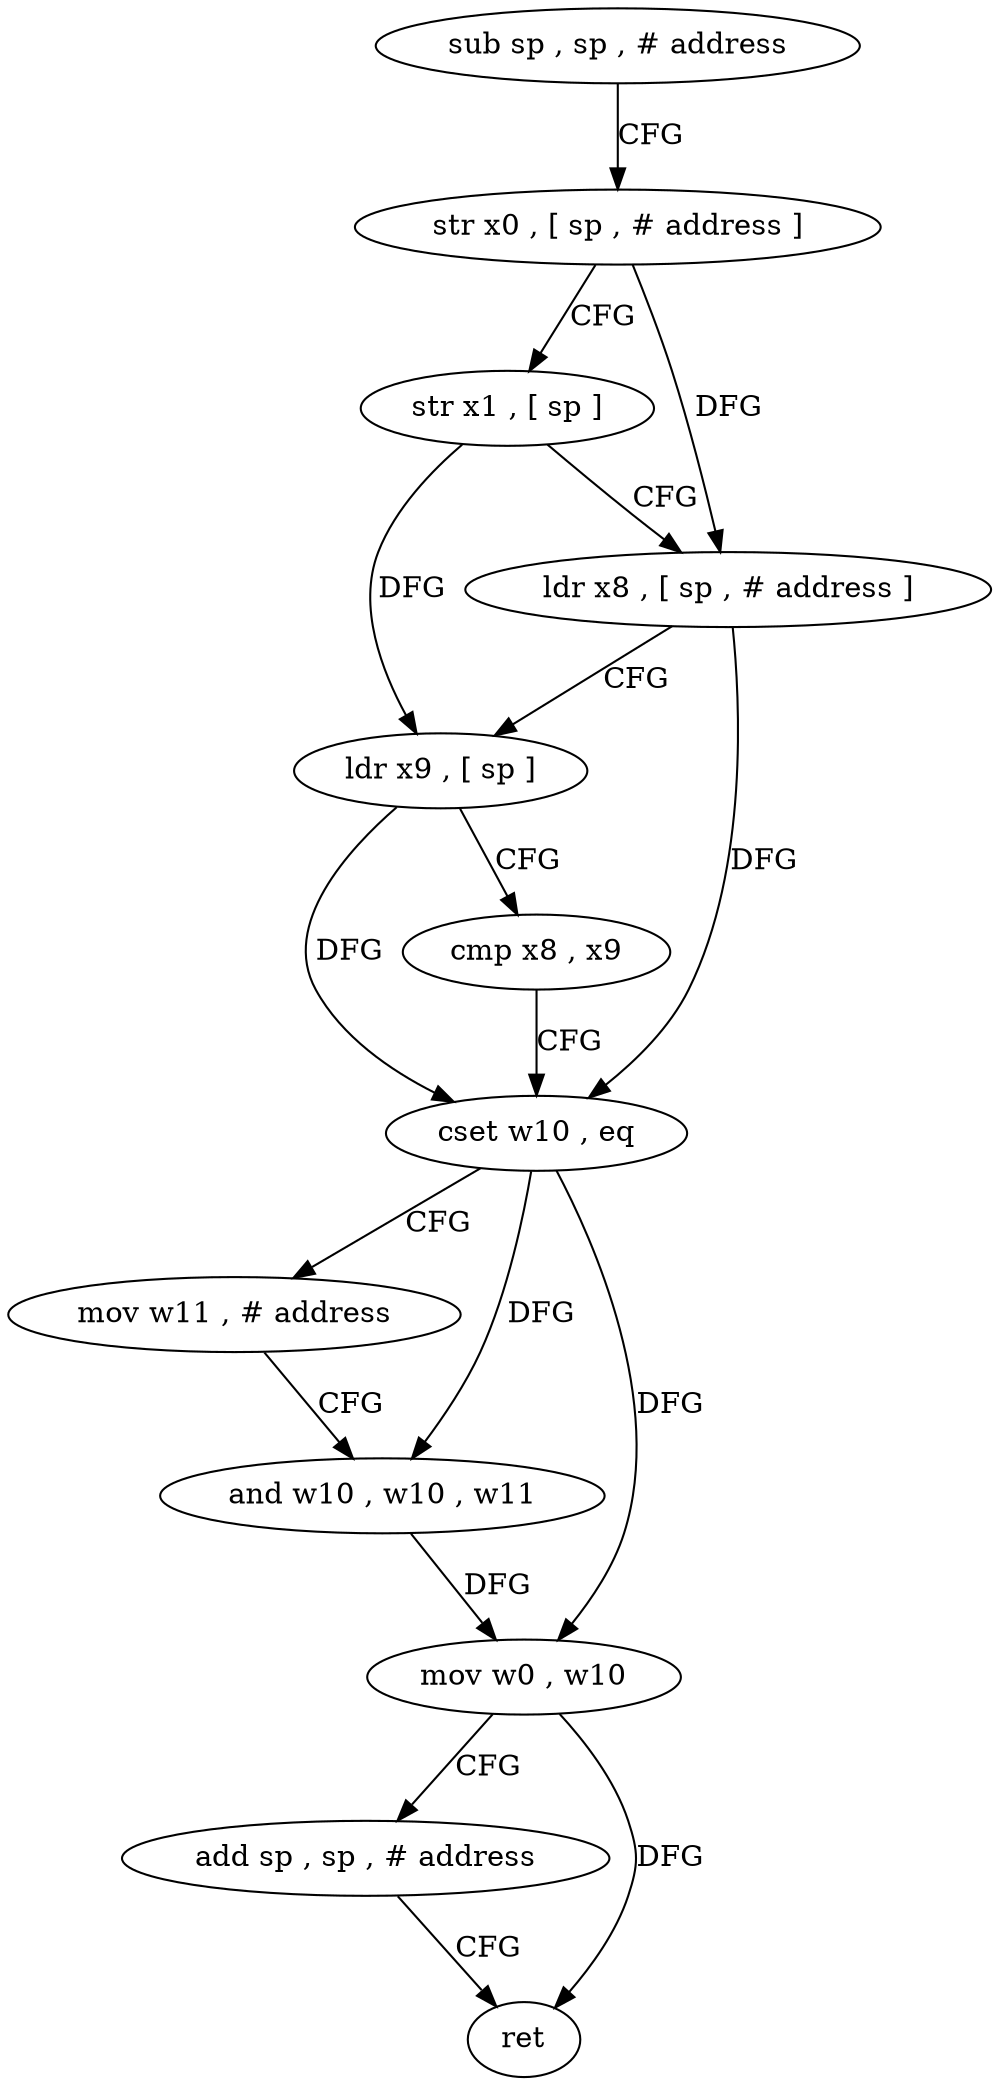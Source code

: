 digraph "func" {
"4234056" [label = "sub sp , sp , # address" ]
"4234060" [label = "str x0 , [ sp , # address ]" ]
"4234064" [label = "str x1 , [ sp ]" ]
"4234068" [label = "ldr x8 , [ sp , # address ]" ]
"4234072" [label = "ldr x9 , [ sp ]" ]
"4234076" [label = "cmp x8 , x9" ]
"4234080" [label = "cset w10 , eq" ]
"4234084" [label = "mov w11 , # address" ]
"4234088" [label = "and w10 , w10 , w11" ]
"4234092" [label = "mov w0 , w10" ]
"4234096" [label = "add sp , sp , # address" ]
"4234100" [label = "ret" ]
"4234056" -> "4234060" [ label = "CFG" ]
"4234060" -> "4234064" [ label = "CFG" ]
"4234060" -> "4234068" [ label = "DFG" ]
"4234064" -> "4234068" [ label = "CFG" ]
"4234064" -> "4234072" [ label = "DFG" ]
"4234068" -> "4234072" [ label = "CFG" ]
"4234068" -> "4234080" [ label = "DFG" ]
"4234072" -> "4234076" [ label = "CFG" ]
"4234072" -> "4234080" [ label = "DFG" ]
"4234076" -> "4234080" [ label = "CFG" ]
"4234080" -> "4234084" [ label = "CFG" ]
"4234080" -> "4234088" [ label = "DFG" ]
"4234080" -> "4234092" [ label = "DFG" ]
"4234084" -> "4234088" [ label = "CFG" ]
"4234088" -> "4234092" [ label = "DFG" ]
"4234092" -> "4234096" [ label = "CFG" ]
"4234092" -> "4234100" [ label = "DFG" ]
"4234096" -> "4234100" [ label = "CFG" ]
}
